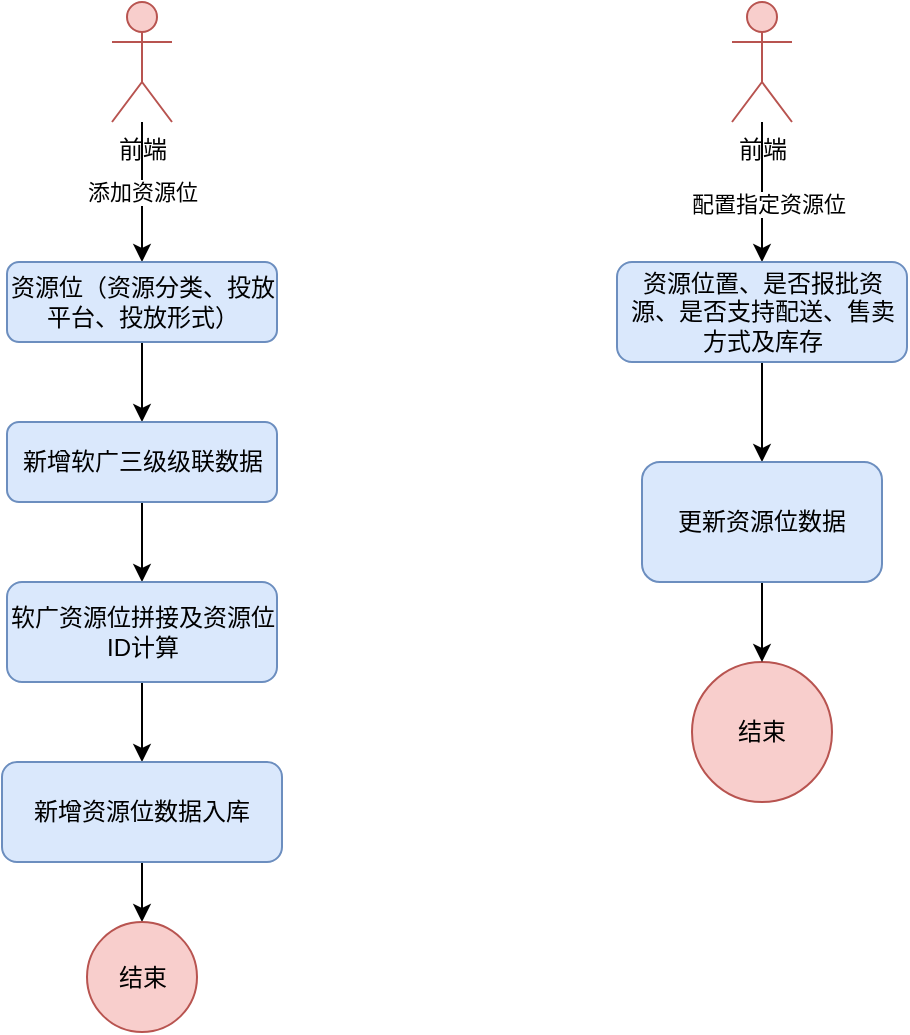 <mxfile version="13.10.4" type="github">
  <diagram id="LxhBe5MTn6NwQ-Ji3RKH" name="Page-1">
    <mxGraphModel dx="922" dy="544" grid="1" gridSize="10" guides="1" tooltips="1" connect="1" arrows="1" fold="1" page="1" pageScale="1" pageWidth="827" pageHeight="1169" math="0" shadow="0">
      <root>
        <mxCell id="0" />
        <mxCell id="1" parent="0" />
        <mxCell id="uCcxfWCmBZ7AB4IgKuGA-9" value="添加资源位" style="edgeStyle=orthogonalEdgeStyle;rounded=0;orthogonalLoop=1;jettySize=auto;html=1;" edge="1" parent="1" source="uCcxfWCmBZ7AB4IgKuGA-1" target="uCcxfWCmBZ7AB4IgKuGA-6">
          <mxGeometry relative="1" as="geometry" />
        </mxCell>
        <mxCell id="uCcxfWCmBZ7AB4IgKuGA-1" value="前端" style="shape=umlActor;verticalLabelPosition=bottom;verticalAlign=top;html=1;fillColor=#f8cecc;strokeColor=#b85450;" vertex="1" parent="1">
          <mxGeometry x="320" y="30" width="30" height="60" as="geometry" />
        </mxCell>
        <mxCell id="uCcxfWCmBZ7AB4IgKuGA-12" style="edgeStyle=orthogonalEdgeStyle;rounded=0;orthogonalLoop=1;jettySize=auto;html=1;exitX=0.5;exitY=1;exitDx=0;exitDy=0;" edge="1" parent="1" source="uCcxfWCmBZ7AB4IgKuGA-6" target="uCcxfWCmBZ7AB4IgKuGA-7">
          <mxGeometry relative="1" as="geometry" />
        </mxCell>
        <mxCell id="uCcxfWCmBZ7AB4IgKuGA-6" value="资源位（资源分类、投放平台、投放形式）" style="rounded=1;whiteSpace=wrap;html=1;fillColor=#dae8fc;strokeColor=#6c8ebf;" vertex="1" parent="1">
          <mxGeometry x="267.5" y="160" width="135" height="40" as="geometry" />
        </mxCell>
        <mxCell id="uCcxfWCmBZ7AB4IgKuGA-14" style="edgeStyle=orthogonalEdgeStyle;rounded=0;orthogonalLoop=1;jettySize=auto;html=1;entryX=0.5;entryY=0;entryDx=0;entryDy=0;" edge="1" parent="1" source="uCcxfWCmBZ7AB4IgKuGA-7" target="uCcxfWCmBZ7AB4IgKuGA-8">
          <mxGeometry relative="1" as="geometry" />
        </mxCell>
        <mxCell id="uCcxfWCmBZ7AB4IgKuGA-7" value="新增软广三级级联数据" style="rounded=1;whiteSpace=wrap;html=1;fillColor=#dae8fc;strokeColor=#6c8ebf;" vertex="1" parent="1">
          <mxGeometry x="267.5" y="240" width="135" height="40" as="geometry" />
        </mxCell>
        <mxCell id="uCcxfWCmBZ7AB4IgKuGA-16" style="edgeStyle=orthogonalEdgeStyle;rounded=0;orthogonalLoop=1;jettySize=auto;html=1;" edge="1" parent="1" source="uCcxfWCmBZ7AB4IgKuGA-8" target="uCcxfWCmBZ7AB4IgKuGA-10">
          <mxGeometry relative="1" as="geometry" />
        </mxCell>
        <mxCell id="uCcxfWCmBZ7AB4IgKuGA-8" value="软广资源位拼接及资源位ID计算" style="rounded=1;whiteSpace=wrap;html=1;fillColor=#dae8fc;strokeColor=#6c8ebf;" vertex="1" parent="1">
          <mxGeometry x="267.5" y="320" width="135" height="50" as="geometry" />
        </mxCell>
        <mxCell id="uCcxfWCmBZ7AB4IgKuGA-17" style="edgeStyle=orthogonalEdgeStyle;rounded=0;orthogonalLoop=1;jettySize=auto;html=1;" edge="1" parent="1" source="uCcxfWCmBZ7AB4IgKuGA-10" target="uCcxfWCmBZ7AB4IgKuGA-11">
          <mxGeometry relative="1" as="geometry" />
        </mxCell>
        <mxCell id="uCcxfWCmBZ7AB4IgKuGA-10" value="新增资源位数据入库" style="rounded=1;whiteSpace=wrap;html=1;fillColor=#dae8fc;strokeColor=#6c8ebf;" vertex="1" parent="1">
          <mxGeometry x="265" y="410" width="140" height="50" as="geometry" />
        </mxCell>
        <mxCell id="uCcxfWCmBZ7AB4IgKuGA-11" value="结束" style="ellipse;whiteSpace=wrap;html=1;aspect=fixed;fillColor=#f8cecc;strokeColor=#b85450;" vertex="1" parent="1">
          <mxGeometry x="307.5" y="490" width="55" height="55" as="geometry" />
        </mxCell>
        <mxCell id="uCcxfWCmBZ7AB4IgKuGA-20" style="edgeStyle=orthogonalEdgeStyle;rounded=0;orthogonalLoop=1;jettySize=auto;html=1;entryX=0.5;entryY=0;entryDx=0;entryDy=0;" edge="1" parent="1" source="uCcxfWCmBZ7AB4IgKuGA-18" target="uCcxfWCmBZ7AB4IgKuGA-19">
          <mxGeometry relative="1" as="geometry" />
        </mxCell>
        <mxCell id="uCcxfWCmBZ7AB4IgKuGA-21" value="配置指定资源位" style="edgeLabel;html=1;align=center;verticalAlign=middle;resizable=0;points=[];" vertex="1" connectable="0" parent="uCcxfWCmBZ7AB4IgKuGA-20">
          <mxGeometry x="0.171" y="3" relative="1" as="geometry">
            <mxPoint as="offset" />
          </mxGeometry>
        </mxCell>
        <mxCell id="uCcxfWCmBZ7AB4IgKuGA-18" value="前端" style="shape=umlActor;verticalLabelPosition=bottom;verticalAlign=top;html=1;outlineConnect=0;fillColor=#f8cecc;strokeColor=#b85450;" vertex="1" parent="1">
          <mxGeometry x="630" y="30" width="30" height="60" as="geometry" />
        </mxCell>
        <mxCell id="uCcxfWCmBZ7AB4IgKuGA-25" style="edgeStyle=orthogonalEdgeStyle;rounded=0;orthogonalLoop=1;jettySize=auto;html=1;exitX=0.5;exitY=1;exitDx=0;exitDy=0;entryX=0.5;entryY=0;entryDx=0;entryDy=0;" edge="1" parent="1" source="uCcxfWCmBZ7AB4IgKuGA-19" target="uCcxfWCmBZ7AB4IgKuGA-24">
          <mxGeometry relative="1" as="geometry" />
        </mxCell>
        <mxCell id="uCcxfWCmBZ7AB4IgKuGA-19" value="资源位置、是否报批资源、是否支持配送、售卖方式及库存" style="rounded=1;whiteSpace=wrap;html=1;fillColor=#dae8fc;strokeColor=#6c8ebf;" vertex="1" parent="1">
          <mxGeometry x="572.5" y="160" width="145" height="50" as="geometry" />
        </mxCell>
        <mxCell id="uCcxfWCmBZ7AB4IgKuGA-23" value="结束" style="ellipse;whiteSpace=wrap;html=1;aspect=fixed;fillColor=#f8cecc;strokeColor=#b85450;" vertex="1" parent="1">
          <mxGeometry x="610" y="360" width="70" height="70" as="geometry" />
        </mxCell>
        <mxCell id="uCcxfWCmBZ7AB4IgKuGA-26" style="edgeStyle=orthogonalEdgeStyle;rounded=0;orthogonalLoop=1;jettySize=auto;html=1;entryX=0.5;entryY=0;entryDx=0;entryDy=0;" edge="1" parent="1" source="uCcxfWCmBZ7AB4IgKuGA-24" target="uCcxfWCmBZ7AB4IgKuGA-23">
          <mxGeometry relative="1" as="geometry" />
        </mxCell>
        <mxCell id="uCcxfWCmBZ7AB4IgKuGA-24" value="更新资源位数据" style="rounded=1;whiteSpace=wrap;html=1;fillColor=#dae8fc;strokeColor=#6c8ebf;" vertex="1" parent="1">
          <mxGeometry x="585" y="260" width="120" height="60" as="geometry" />
        </mxCell>
      </root>
    </mxGraphModel>
  </diagram>
</mxfile>
